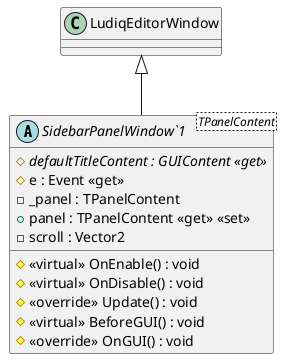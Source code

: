 @startuml
abstract class "SidebarPanelWindow`1"<TPanelContent> {
    # {abstract} defaultTitleContent : GUIContent <<get>>
    # e : Event <<get>>
    - _panel : TPanelContent
    + panel : TPanelContent <<get>> <<set>>
    - scroll : Vector2
    # <<virtual>> OnEnable() : void
    # <<virtual>> OnDisable() : void
    # <<override>> Update() : void
    # <<virtual>> BeforeGUI() : void
    # <<override>> OnGUI() : void
}
LudiqEditorWindow <|-- "SidebarPanelWindow`1"
@enduml
